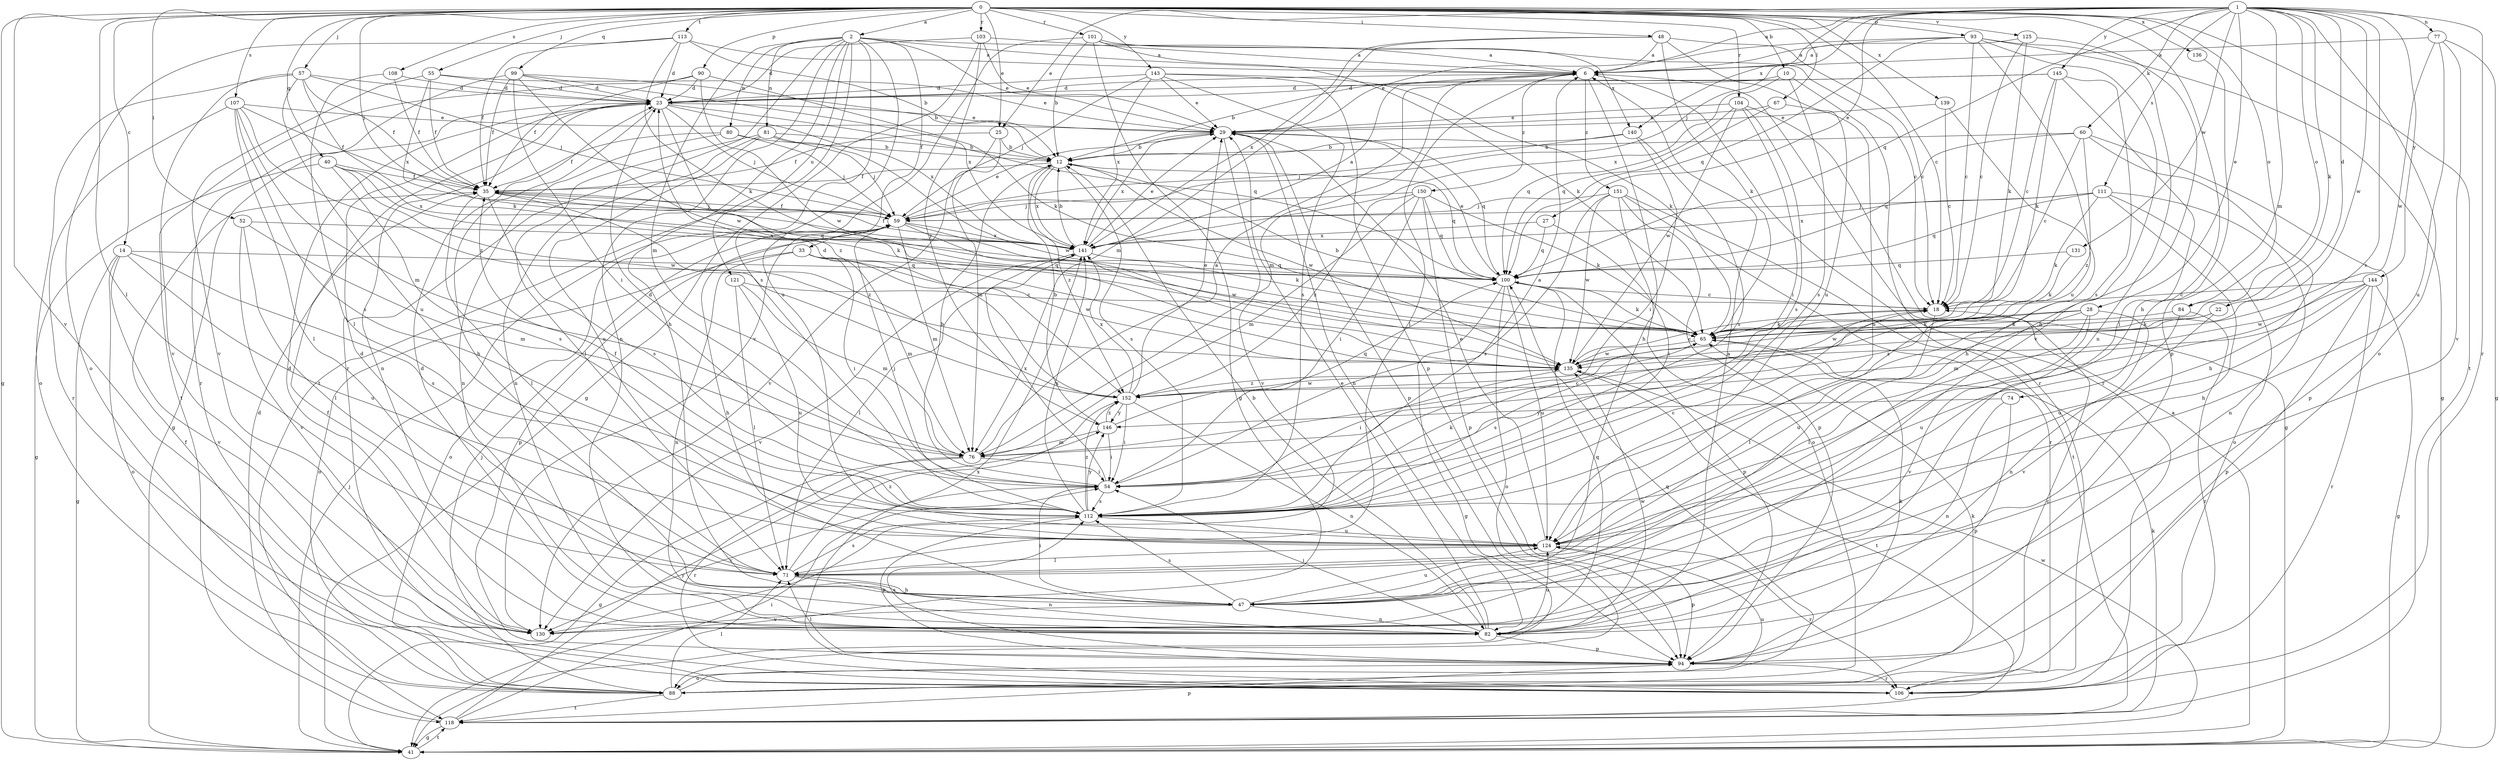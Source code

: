 strict digraph  {
0;
1;
2;
6;
10;
12;
14;
18;
22;
23;
25;
27;
28;
29;
33;
35;
40;
41;
47;
48;
52;
54;
55;
57;
59;
60;
65;
67;
71;
74;
76;
77;
80;
81;
82;
84;
88;
90;
93;
94;
99;
100;
101;
103;
104;
106;
107;
108;
111;
112;
113;
118;
121;
124;
125;
130;
131;
135;
136;
139;
140;
141;
143;
144;
145;
146;
150;
151;
152;
0 -> 2  [label=a];
0 -> 10  [label=b];
0 -> 14  [label=c];
0 -> 18  [label=c];
0 -> 25  [label=e];
0 -> 40  [label=g];
0 -> 41  [label=g];
0 -> 47  [label=h];
0 -> 48  [label=i];
0 -> 52  [label=i];
0 -> 55  [label=j];
0 -> 57  [label=j];
0 -> 59  [label=j];
0 -> 67  [label=l];
0 -> 71  [label=l];
0 -> 84  [label=o];
0 -> 90  [label=p];
0 -> 93  [label=p];
0 -> 99  [label=q];
0 -> 101  [label=r];
0 -> 103  [label=r];
0 -> 104  [label=r];
0 -> 107  [label=s];
0 -> 108  [label=s];
0 -> 113  [label=t];
0 -> 118  [label=t];
0 -> 125  [label=v];
0 -> 130  [label=v];
0 -> 136  [label=x];
0 -> 139  [label=x];
0 -> 143  [label=y];
1 -> 6  [label=a];
1 -> 22  [label=d];
1 -> 25  [label=e];
1 -> 27  [label=e];
1 -> 28  [label=e];
1 -> 59  [label=j];
1 -> 60  [label=k];
1 -> 65  [label=k];
1 -> 74  [label=m];
1 -> 77  [label=n];
1 -> 84  [label=o];
1 -> 88  [label=o];
1 -> 100  [label=q];
1 -> 106  [label=r];
1 -> 111  [label=s];
1 -> 112  [label=s];
1 -> 131  [label=w];
1 -> 135  [label=w];
1 -> 140  [label=x];
1 -> 144  [label=y];
1 -> 145  [label=y];
2 -> 6  [label=a];
2 -> 29  [label=e];
2 -> 33  [label=f];
2 -> 47  [label=h];
2 -> 76  [label=m];
2 -> 80  [label=n];
2 -> 81  [label=n];
2 -> 82  [label=n];
2 -> 106  [label=r];
2 -> 112  [label=s];
2 -> 118  [label=t];
2 -> 121  [label=u];
2 -> 124  [label=u];
2 -> 140  [label=x];
6 -> 23  [label=d];
6 -> 47  [label=h];
6 -> 71  [label=l];
6 -> 76  [label=m];
6 -> 106  [label=r];
6 -> 150  [label=z];
6 -> 151  [label=z];
10 -> 23  [label=d];
10 -> 106  [label=r];
10 -> 112  [label=s];
10 -> 141  [label=x];
12 -> 35  [label=f];
12 -> 100  [label=q];
12 -> 112  [label=s];
12 -> 135  [label=w];
12 -> 141  [label=x];
12 -> 152  [label=z];
14 -> 41  [label=g];
14 -> 88  [label=o];
14 -> 100  [label=q];
14 -> 112  [label=s];
14 -> 124  [label=u];
14 -> 130  [label=v];
18 -> 65  [label=k];
18 -> 71  [label=l];
22 -> 65  [label=k];
22 -> 130  [label=v];
22 -> 135  [label=w];
23 -> 29  [label=e];
23 -> 41  [label=g];
23 -> 47  [label=h];
23 -> 59  [label=j];
23 -> 82  [label=n];
23 -> 100  [label=q];
23 -> 141  [label=x];
23 -> 152  [label=z];
25 -> 12  [label=b];
25 -> 35  [label=f];
25 -> 76  [label=m];
25 -> 130  [label=v];
27 -> 54  [label=i];
27 -> 100  [label=q];
27 -> 141  [label=x];
28 -> 65  [label=k];
28 -> 71  [label=l];
28 -> 82  [label=n];
28 -> 124  [label=u];
28 -> 130  [label=v];
28 -> 152  [label=z];
29 -> 12  [label=b];
29 -> 82  [label=n];
29 -> 94  [label=p];
29 -> 100  [label=q];
29 -> 130  [label=v];
29 -> 141  [label=x];
33 -> 54  [label=i];
33 -> 76  [label=m];
33 -> 82  [label=n];
33 -> 88  [label=o];
33 -> 100  [label=q];
33 -> 135  [label=w];
35 -> 59  [label=j];
35 -> 71  [label=l];
35 -> 100  [label=q];
35 -> 112  [label=s];
35 -> 152  [label=z];
40 -> 35  [label=f];
40 -> 41  [label=g];
40 -> 65  [label=k];
40 -> 112  [label=s];
40 -> 135  [label=w];
40 -> 141  [label=x];
41 -> 6  [label=a];
41 -> 59  [label=j];
41 -> 118  [label=t];
41 -> 135  [label=w];
47 -> 23  [label=d];
47 -> 54  [label=i];
47 -> 82  [label=n];
47 -> 112  [label=s];
47 -> 124  [label=u];
47 -> 130  [label=v];
48 -> 6  [label=a];
48 -> 18  [label=c];
48 -> 65  [label=k];
48 -> 76  [label=m];
48 -> 124  [label=u];
48 -> 141  [label=x];
52 -> 71  [label=l];
52 -> 76  [label=m];
52 -> 130  [label=v];
52 -> 141  [label=x];
54 -> 6  [label=a];
54 -> 12  [label=b];
54 -> 23  [label=d];
54 -> 112  [label=s];
54 -> 130  [label=v];
54 -> 141  [label=x];
55 -> 23  [label=d];
55 -> 29  [label=e];
55 -> 35  [label=f];
55 -> 130  [label=v];
55 -> 141  [label=x];
57 -> 23  [label=d];
57 -> 35  [label=f];
57 -> 59  [label=j];
57 -> 65  [label=k];
57 -> 88  [label=o];
57 -> 124  [label=u];
57 -> 130  [label=v];
59 -> 29  [label=e];
59 -> 35  [label=f];
59 -> 47  [label=h];
59 -> 65  [label=k];
59 -> 76  [label=m];
59 -> 88  [label=o];
59 -> 94  [label=p];
59 -> 135  [label=w];
59 -> 141  [label=x];
60 -> 12  [label=b];
60 -> 18  [label=c];
60 -> 47  [label=h];
60 -> 94  [label=p];
60 -> 100  [label=q];
60 -> 152  [label=z];
65 -> 12  [label=b];
65 -> 112  [label=s];
65 -> 135  [label=w];
67 -> 29  [label=e];
67 -> 100  [label=q];
67 -> 124  [label=u];
71 -> 47  [label=h];
71 -> 82  [label=n];
71 -> 112  [label=s];
71 -> 152  [label=z];
74 -> 82  [label=n];
74 -> 94  [label=p];
74 -> 146  [label=y];
76 -> 6  [label=a];
76 -> 18  [label=c];
76 -> 41  [label=g];
76 -> 54  [label=i];
76 -> 106  [label=r];
77 -> 6  [label=a];
77 -> 41  [label=g];
77 -> 124  [label=u];
77 -> 130  [label=v];
77 -> 135  [label=w];
80 -> 12  [label=b];
80 -> 35  [label=f];
80 -> 59  [label=j];
80 -> 82  [label=n];
81 -> 12  [label=b];
81 -> 59  [label=j];
81 -> 71  [label=l];
81 -> 82  [label=n];
81 -> 124  [label=u];
81 -> 135  [label=w];
82 -> 6  [label=a];
82 -> 12  [label=b];
82 -> 23  [label=d];
82 -> 29  [label=e];
82 -> 35  [label=f];
82 -> 54  [label=i];
82 -> 94  [label=p];
82 -> 100  [label=q];
82 -> 124  [label=u];
82 -> 135  [label=w];
84 -> 65  [label=k];
84 -> 106  [label=r];
84 -> 124  [label=u];
88 -> 18  [label=c];
88 -> 35  [label=f];
88 -> 59  [label=j];
88 -> 65  [label=k];
88 -> 71  [label=l];
88 -> 100  [label=q];
88 -> 118  [label=t];
88 -> 124  [label=u];
90 -> 23  [label=d];
90 -> 35  [label=f];
90 -> 65  [label=k];
90 -> 118  [label=t];
90 -> 135  [label=w];
93 -> 6  [label=a];
93 -> 18  [label=c];
93 -> 29  [label=e];
93 -> 41  [label=g];
93 -> 82  [label=n];
93 -> 100  [label=q];
93 -> 124  [label=u];
93 -> 130  [label=v];
94 -> 65  [label=k];
94 -> 71  [label=l];
94 -> 88  [label=o];
94 -> 106  [label=r];
94 -> 112  [label=s];
99 -> 12  [label=b];
99 -> 23  [label=d];
99 -> 35  [label=f];
99 -> 54  [label=i];
99 -> 106  [label=r];
99 -> 135  [label=w];
99 -> 141  [label=x];
100 -> 18  [label=c];
100 -> 29  [label=e];
100 -> 41  [label=g];
100 -> 65  [label=k];
100 -> 88  [label=o];
100 -> 94  [label=p];
100 -> 124  [label=u];
101 -> 6  [label=a];
101 -> 12  [label=b];
101 -> 18  [label=c];
101 -> 41  [label=g];
101 -> 65  [label=k];
101 -> 130  [label=v];
103 -> 6  [label=a];
103 -> 23  [label=d];
103 -> 29  [label=e];
103 -> 41  [label=g];
103 -> 146  [label=y];
104 -> 29  [label=e];
104 -> 41  [label=g];
104 -> 54  [label=i];
104 -> 100  [label=q];
104 -> 112  [label=s];
104 -> 135  [label=w];
106 -> 141  [label=x];
107 -> 29  [label=e];
107 -> 35  [label=f];
107 -> 71  [label=l];
107 -> 76  [label=m];
107 -> 106  [label=r];
107 -> 112  [label=s];
107 -> 152  [label=z];
108 -> 23  [label=d];
108 -> 35  [label=f];
108 -> 71  [label=l];
111 -> 47  [label=h];
111 -> 59  [label=j];
111 -> 65  [label=k];
111 -> 82  [label=n];
111 -> 88  [label=o];
111 -> 100  [label=q];
111 -> 141  [label=x];
112 -> 18  [label=c];
112 -> 35  [label=f];
112 -> 59  [label=j];
112 -> 65  [label=k];
112 -> 94  [label=p];
112 -> 124  [label=u];
112 -> 141  [label=x];
112 -> 146  [label=y];
112 -> 152  [label=z];
113 -> 6  [label=a];
113 -> 12  [label=b];
113 -> 23  [label=d];
113 -> 35  [label=f];
113 -> 65  [label=k];
113 -> 88  [label=o];
118 -> 23  [label=d];
118 -> 41  [label=g];
118 -> 54  [label=i];
118 -> 65  [label=k];
118 -> 94  [label=p];
118 -> 146  [label=y];
121 -> 18  [label=c];
121 -> 71  [label=l];
121 -> 76  [label=m];
121 -> 124  [label=u];
124 -> 29  [label=e];
124 -> 71  [label=l];
124 -> 94  [label=p];
124 -> 106  [label=r];
125 -> 6  [label=a];
125 -> 18  [label=c];
125 -> 47  [label=h];
125 -> 65  [label=k];
130 -> 23  [label=d];
131 -> 65  [label=k];
131 -> 100  [label=q];
135 -> 18  [label=c];
135 -> 54  [label=i];
135 -> 118  [label=t];
135 -> 152  [label=z];
136 -> 94  [label=p];
139 -> 18  [label=c];
139 -> 29  [label=e];
139 -> 47  [label=h];
140 -> 12  [label=b];
140 -> 54  [label=i];
140 -> 59  [label=j];
140 -> 112  [label=s];
141 -> 6  [label=a];
141 -> 12  [label=b];
141 -> 29  [label=e];
141 -> 35  [label=f];
141 -> 71  [label=l];
141 -> 100  [label=q];
141 -> 130  [label=v];
143 -> 23  [label=d];
143 -> 29  [label=e];
143 -> 59  [label=j];
143 -> 65  [label=k];
143 -> 94  [label=p];
143 -> 112  [label=s];
143 -> 141  [label=x];
144 -> 18  [label=c];
144 -> 41  [label=g];
144 -> 76  [label=m];
144 -> 94  [label=p];
144 -> 106  [label=r];
144 -> 124  [label=u];
144 -> 135  [label=w];
145 -> 12  [label=b];
145 -> 18  [label=c];
145 -> 23  [label=d];
145 -> 65  [label=k];
145 -> 71  [label=l];
145 -> 112  [label=s];
146 -> 12  [label=b];
146 -> 54  [label=i];
146 -> 76  [label=m];
146 -> 100  [label=q];
146 -> 152  [label=z];
150 -> 54  [label=i];
150 -> 59  [label=j];
150 -> 65  [label=k];
150 -> 76  [label=m];
150 -> 94  [label=p];
150 -> 100  [label=q];
150 -> 152  [label=z];
151 -> 59  [label=j];
151 -> 88  [label=o];
151 -> 94  [label=p];
151 -> 106  [label=r];
151 -> 112  [label=s];
151 -> 118  [label=t];
151 -> 135  [label=w];
152 -> 23  [label=d];
152 -> 29  [label=e];
152 -> 54  [label=i];
152 -> 82  [label=n];
152 -> 135  [label=w];
152 -> 141  [label=x];
152 -> 146  [label=y];
}
